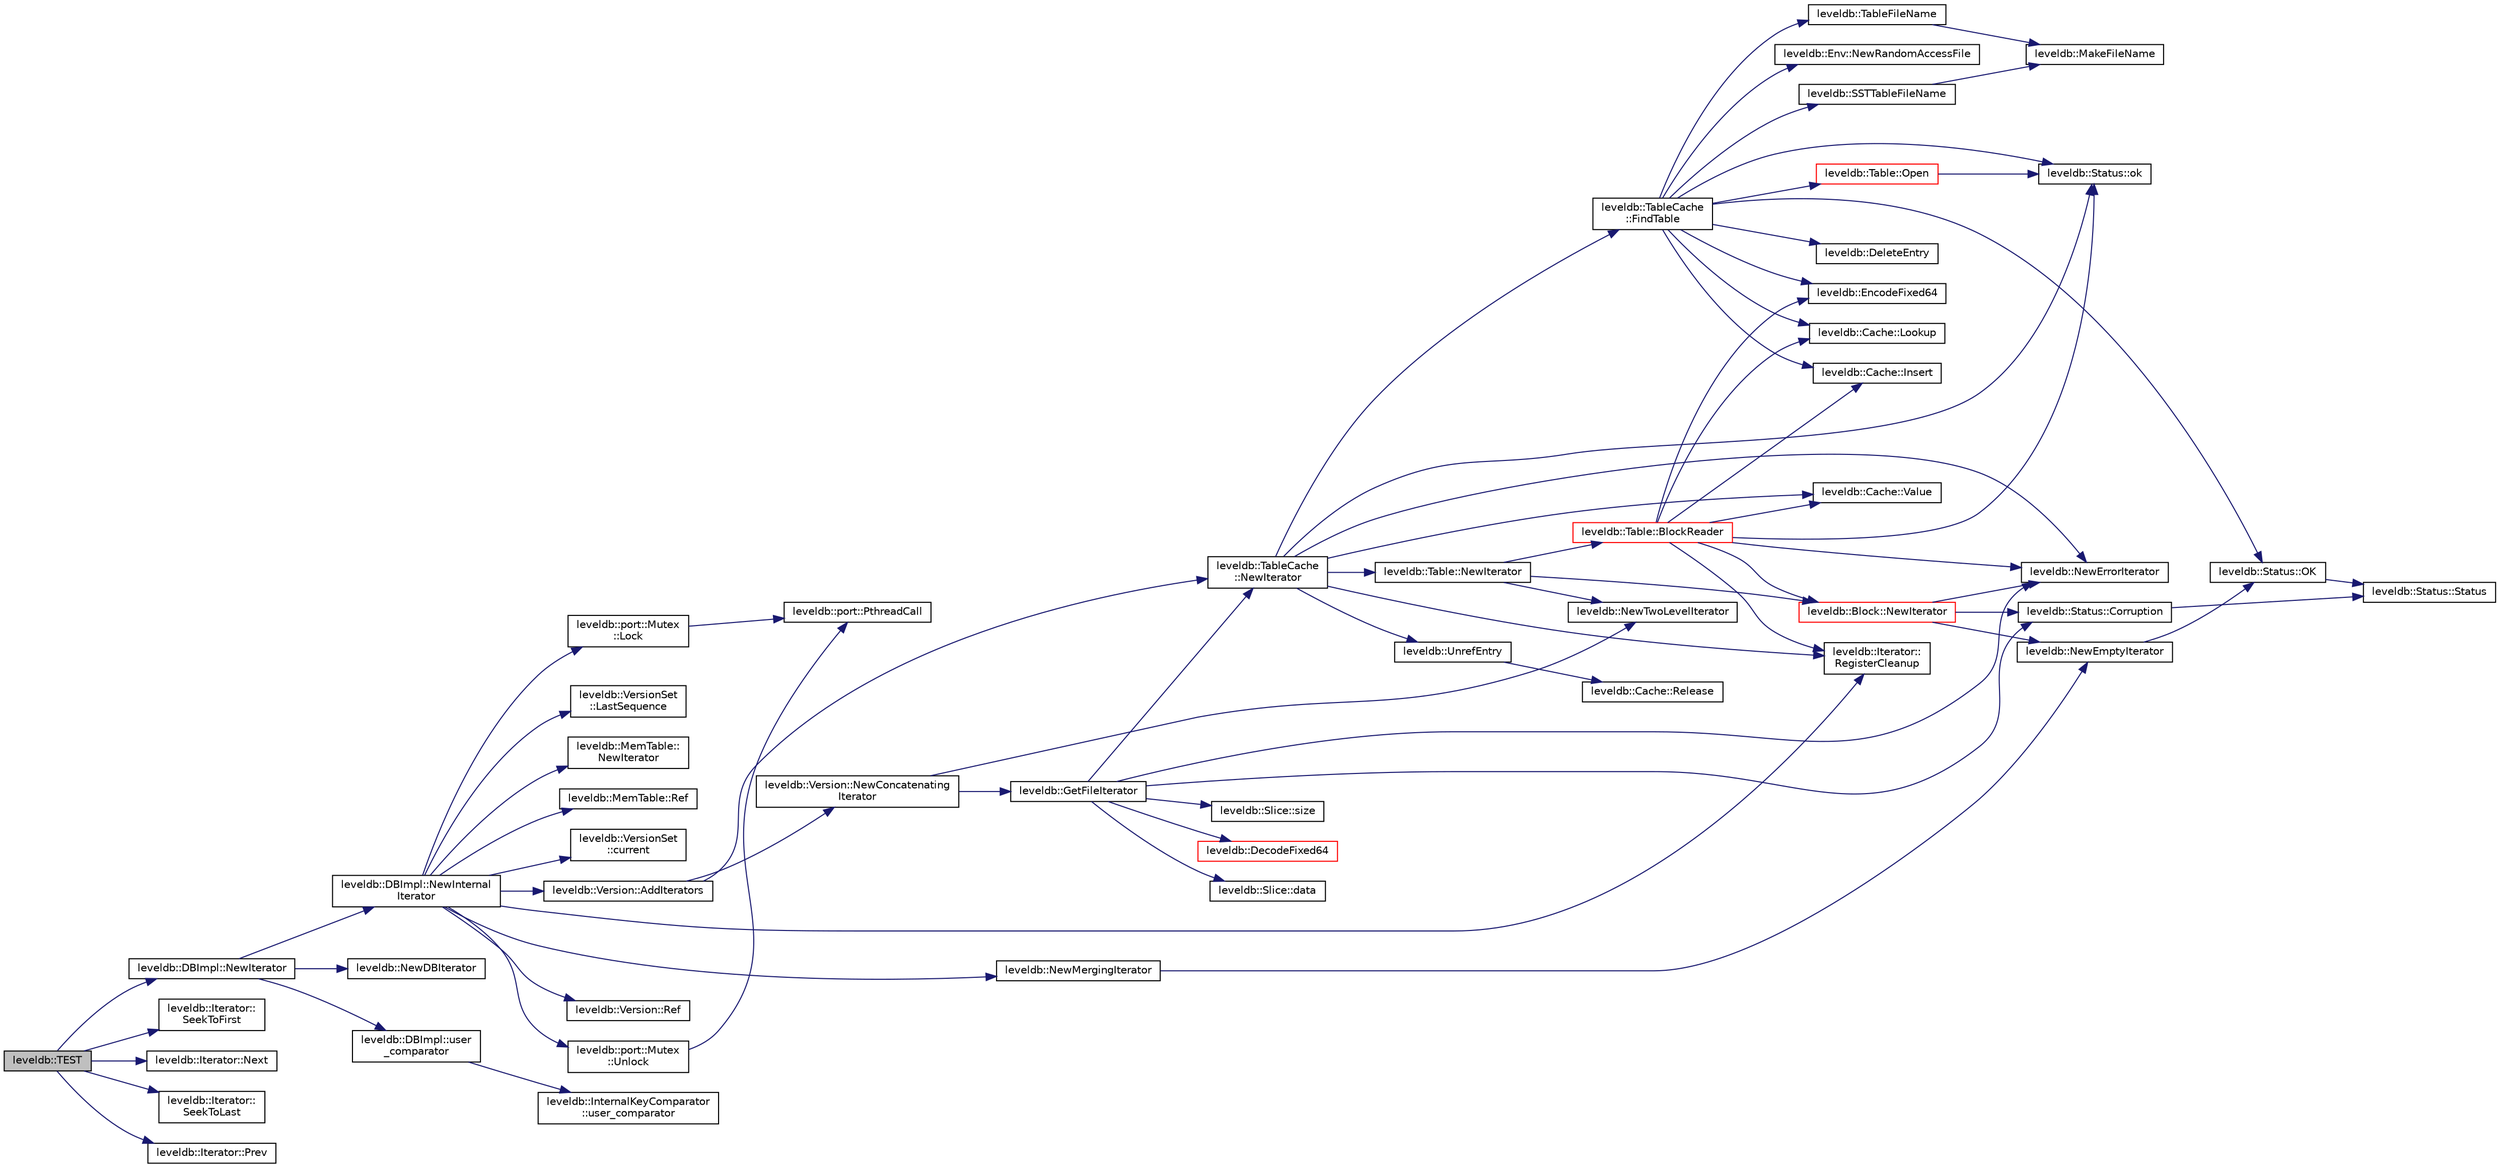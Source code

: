digraph "leveldb::TEST"
{
  edge [fontname="Helvetica",fontsize="10",labelfontname="Helvetica",labelfontsize="10"];
  node [fontname="Helvetica",fontsize="10",shape=record];
  rankdir="LR";
  Node1 [label="leveldb::TEST",height=0.2,width=0.4,color="black", fillcolor="grey75", style="filled" fontcolor="black"];
  Node1 -> Node2 [color="midnightblue",fontsize="10",style="solid"];
  Node2 [label="leveldb::DBImpl::NewIterator",height=0.2,width=0.4,color="black", fillcolor="white", style="filled",URL="$classleveldb_1_1_d_b_impl.html#ae955dc8f2a1c38588723a0882653cb58"];
  Node2 -> Node3 [color="midnightblue",fontsize="10",style="solid"];
  Node3 [label="leveldb::DBImpl::NewInternal\lIterator",height=0.2,width=0.4,color="black", fillcolor="white", style="filled",URL="$classleveldb_1_1_d_b_impl.html#a49b0e6bbb2eaaa17b0869dc4d4fce49d"];
  Node3 -> Node4 [color="midnightblue",fontsize="10",style="solid"];
  Node4 [label="leveldb::port::Mutex\l::Lock",height=0.2,width=0.4,color="black", fillcolor="white", style="filled",URL="$classleveldb_1_1port_1_1_mutex.html#a9a4da7195ce1802c077bc4d0035d4dd1"];
  Node4 -> Node5 [color="midnightblue",fontsize="10",style="solid"];
  Node5 [label="leveldb::port::PthreadCall",height=0.2,width=0.4,color="black", fillcolor="white", style="filled",URL="$namespaceleveldb_1_1port.html#a614e0b6f0b21d697fe4001dbe3d8798b"];
  Node3 -> Node6 [color="midnightblue",fontsize="10",style="solid"];
  Node6 [label="leveldb::VersionSet\l::LastSequence",height=0.2,width=0.4,color="black", fillcolor="white", style="filled",URL="$classleveldb_1_1_version_set.html#acbbb32422426416b0d5e58d35b151526"];
  Node3 -> Node7 [color="midnightblue",fontsize="10",style="solid"];
  Node7 [label="leveldb::MemTable::\lNewIterator",height=0.2,width=0.4,color="black", fillcolor="white", style="filled",URL="$classleveldb_1_1_mem_table.html#a396b8ba5e2ea0de25b666026f3b9235f"];
  Node3 -> Node8 [color="midnightblue",fontsize="10",style="solid"];
  Node8 [label="leveldb::MemTable::Ref",height=0.2,width=0.4,color="black", fillcolor="white", style="filled",URL="$classleveldb_1_1_mem_table.html#a332484cffd2ebc7d6a51f22eeeeeb71b"];
  Node3 -> Node9 [color="midnightblue",fontsize="10",style="solid"];
  Node9 [label="leveldb::VersionSet\l::current",height=0.2,width=0.4,color="black", fillcolor="white", style="filled",URL="$classleveldb_1_1_version_set.html#a500747b987e66c51116287f26cfd028c"];
  Node3 -> Node10 [color="midnightblue",fontsize="10",style="solid"];
  Node10 [label="leveldb::Version::AddIterators",height=0.2,width=0.4,color="black", fillcolor="white", style="filled",URL="$classleveldb_1_1_version.html#a035a0fa5bfe7ab84a711b1138b0b9a3d"];
  Node10 -> Node11 [color="midnightblue",fontsize="10",style="solid"];
  Node11 [label="leveldb::TableCache\l::NewIterator",height=0.2,width=0.4,color="black", fillcolor="white", style="filled",URL="$classleveldb_1_1_table_cache.html#afe8c83b1cbbf3bfc06c66a69611aa250"];
  Node11 -> Node12 [color="midnightblue",fontsize="10",style="solid"];
  Node12 [label="leveldb::TableCache\l::FindTable",height=0.2,width=0.4,color="black", fillcolor="white", style="filled",URL="$classleveldb_1_1_table_cache.html#a7bdef9bd0719fb33021e5a638b979309"];
  Node12 -> Node13 [color="midnightblue",fontsize="10",style="solid"];
  Node13 [label="leveldb::EncodeFixed64",height=0.2,width=0.4,color="black", fillcolor="white", style="filled",URL="$namespaceleveldb.html#a725a2c0ebf763116b4ca3fb78564ff70"];
  Node12 -> Node14 [color="midnightblue",fontsize="10",style="solid"];
  Node14 [label="leveldb::Cache::Lookup",height=0.2,width=0.4,color="black", fillcolor="white", style="filled",URL="$classleveldb_1_1_cache.html#af90785205182a25cf741dc13a48d76cb"];
  Node12 -> Node15 [color="midnightblue",fontsize="10",style="solid"];
  Node15 [label="leveldb::TableFileName",height=0.2,width=0.4,color="black", fillcolor="white", style="filled",URL="$namespaceleveldb.html#ac9107e52d0ead114d749dc4b06dfd3ec"];
  Node15 -> Node16 [color="midnightblue",fontsize="10",style="solid"];
  Node16 [label="leveldb::MakeFileName",height=0.2,width=0.4,color="black", fillcolor="white", style="filled",URL="$namespaceleveldb.html#a96df2d1ac438f65a90ba02abdb8eed3b"];
  Node12 -> Node17 [color="midnightblue",fontsize="10",style="solid"];
  Node17 [label="leveldb::Env::NewRandomAccessFile",height=0.2,width=0.4,color="black", fillcolor="white", style="filled",URL="$classleveldb_1_1_env.html#a1df3e0bb2d47ee914448df9bb9ca0734"];
  Node12 -> Node18 [color="midnightblue",fontsize="10",style="solid"];
  Node18 [label="leveldb::Status::ok",height=0.2,width=0.4,color="black", fillcolor="white", style="filled",URL="$classleveldb_1_1_status.html#ab31e89a858c766716e3dc952be857c65"];
  Node12 -> Node19 [color="midnightblue",fontsize="10",style="solid"];
  Node19 [label="leveldb::SSTTableFileName",height=0.2,width=0.4,color="black", fillcolor="white", style="filled",URL="$namespaceleveldb.html#aa3f12c506ffc9bf556b6cc2185313c1a"];
  Node19 -> Node16 [color="midnightblue",fontsize="10",style="solid"];
  Node12 -> Node20 [color="midnightblue",fontsize="10",style="solid"];
  Node20 [label="leveldb::Status::OK",height=0.2,width=0.4,color="black", fillcolor="white", style="filled",URL="$classleveldb_1_1_status.html#a8e3720d233281c874a53c17e081f51b3"];
  Node20 -> Node21 [color="midnightblue",fontsize="10",style="solid"];
  Node21 [label="leveldb::Status::Status",height=0.2,width=0.4,color="black", fillcolor="white", style="filled",URL="$classleveldb_1_1_status.html#a941ec793179e81df3032a612cfe5039f"];
  Node12 -> Node22 [color="midnightblue",fontsize="10",style="solid"];
  Node22 [label="leveldb::Table::Open",height=0.2,width=0.4,color="red", fillcolor="white", style="filled",URL="$classleveldb_1_1_table.html#aa25d0e074ab4de46e583522a8c0e9582"];
  Node22 -> Node18 [color="midnightblue",fontsize="10",style="solid"];
  Node12 -> Node23 [color="midnightblue",fontsize="10",style="solid"];
  Node23 [label="leveldb::Cache::Insert",height=0.2,width=0.4,color="black", fillcolor="white", style="filled",URL="$classleveldb_1_1_cache.html#af0b55b7fa0e64184fa62e0dbe9ba9eae"];
  Node12 -> Node24 [color="midnightblue",fontsize="10",style="solid"];
  Node24 [label="leveldb::DeleteEntry",height=0.2,width=0.4,color="black", fillcolor="white", style="filled",URL="$namespaceleveldb.html#ae1152d734df7c3bdf050111f0049cd7c"];
  Node11 -> Node18 [color="midnightblue",fontsize="10",style="solid"];
  Node11 -> Node25 [color="midnightblue",fontsize="10",style="solid"];
  Node25 [label="leveldb::NewErrorIterator",height=0.2,width=0.4,color="black", fillcolor="white", style="filled",URL="$namespaceleveldb.html#ab2c425a5fcb13b97e50e32c7b93186f5"];
  Node11 -> Node26 [color="midnightblue",fontsize="10",style="solid"];
  Node26 [label="leveldb::Cache::Value",height=0.2,width=0.4,color="black", fillcolor="white", style="filled",URL="$classleveldb_1_1_cache.html#a454920df8e68917adcf011dfb3538661"];
  Node11 -> Node27 [color="midnightblue",fontsize="10",style="solid"];
  Node27 [label="leveldb::Table::NewIterator",height=0.2,width=0.4,color="black", fillcolor="white", style="filled",URL="$classleveldb_1_1_table.html#ad354f57ece050ca0c5f42669b7c01cc2"];
  Node27 -> Node28 [color="midnightblue",fontsize="10",style="solid"];
  Node28 [label="leveldb::NewTwoLevelIterator",height=0.2,width=0.4,color="black", fillcolor="white", style="filled",URL="$namespaceleveldb.html#a44a9b2f992cf66b7046581b72a095ea1"];
  Node27 -> Node29 [color="midnightblue",fontsize="10",style="solid"];
  Node29 [label="leveldb::Block::NewIterator",height=0.2,width=0.4,color="red", fillcolor="white", style="filled",URL="$classleveldb_1_1_block.html#a336289029f37d18d31a1a3c178afc7b3"];
  Node29 -> Node25 [color="midnightblue",fontsize="10",style="solid"];
  Node29 -> Node30 [color="midnightblue",fontsize="10",style="solid"];
  Node30 [label="leveldb::Status::Corruption",height=0.2,width=0.4,color="black", fillcolor="white", style="filled",URL="$classleveldb_1_1_status.html#a755b1ee5b0029cf9ea1128f1cdff5855"];
  Node30 -> Node21 [color="midnightblue",fontsize="10",style="solid"];
  Node29 -> Node31 [color="midnightblue",fontsize="10",style="solid"];
  Node31 [label="leveldb::NewEmptyIterator",height=0.2,width=0.4,color="black", fillcolor="white", style="filled",URL="$namespaceleveldb.html#a3293c30e4a309a7293598b1db0f3e687"];
  Node31 -> Node20 [color="midnightblue",fontsize="10",style="solid"];
  Node27 -> Node32 [color="midnightblue",fontsize="10",style="solid"];
  Node32 [label="leveldb::Table::BlockReader",height=0.2,width=0.4,color="red", fillcolor="white", style="filled",URL="$classleveldb_1_1_table.html#a93b3e7e277493cbc63a55e2b141b1f30"];
  Node32 -> Node18 [color="midnightblue",fontsize="10",style="solid"];
  Node32 -> Node13 [color="midnightblue",fontsize="10",style="solid"];
  Node32 -> Node14 [color="midnightblue",fontsize="10",style="solid"];
  Node32 -> Node26 [color="midnightblue",fontsize="10",style="solid"];
  Node32 -> Node23 [color="midnightblue",fontsize="10",style="solid"];
  Node32 -> Node29 [color="midnightblue",fontsize="10",style="solid"];
  Node32 -> Node33 [color="midnightblue",fontsize="10",style="solid"];
  Node33 [label="leveldb::Iterator::\lRegisterCleanup",height=0.2,width=0.4,color="black", fillcolor="white", style="filled",URL="$classleveldb_1_1_iterator.html#a8c0281f9e4a2c9dceb37aad8128b636f"];
  Node32 -> Node25 [color="midnightblue",fontsize="10",style="solid"];
  Node11 -> Node33 [color="midnightblue",fontsize="10",style="solid"];
  Node11 -> Node34 [color="midnightblue",fontsize="10",style="solid"];
  Node34 [label="leveldb::UnrefEntry",height=0.2,width=0.4,color="black", fillcolor="white", style="filled",URL="$namespaceleveldb.html#a623e7ee79df088f3d37ebf5b55c906ba"];
  Node34 -> Node35 [color="midnightblue",fontsize="10",style="solid"];
  Node35 [label="leveldb::Cache::Release",height=0.2,width=0.4,color="black", fillcolor="white", style="filled",URL="$classleveldb_1_1_cache.html#a712618c8bf3bfa48b7bab1fbc23c3002"];
  Node10 -> Node36 [color="midnightblue",fontsize="10",style="solid"];
  Node36 [label="leveldb::Version::NewConcatenating\lIterator",height=0.2,width=0.4,color="black", fillcolor="white", style="filled",URL="$classleveldb_1_1_version.html#a3dbfd700f06c4e31d28a6c494d6345c9"];
  Node36 -> Node28 [color="midnightblue",fontsize="10",style="solid"];
  Node36 -> Node37 [color="midnightblue",fontsize="10",style="solid"];
  Node37 [label="leveldb::GetFileIterator",height=0.2,width=0.4,color="black", fillcolor="white", style="filled",URL="$namespaceleveldb.html#a90825bb2cdcea64469b179f6d9c5de00"];
  Node37 -> Node38 [color="midnightblue",fontsize="10",style="solid"];
  Node38 [label="leveldb::Slice::size",height=0.2,width=0.4,color="black", fillcolor="white", style="filled",URL="$classleveldb_1_1_slice.html#a947d3173f04f8a30553e89046daf91d5"];
  Node37 -> Node25 [color="midnightblue",fontsize="10",style="solid"];
  Node37 -> Node30 [color="midnightblue",fontsize="10",style="solid"];
  Node37 -> Node11 [color="midnightblue",fontsize="10",style="solid"];
  Node37 -> Node39 [color="midnightblue",fontsize="10",style="solid"];
  Node39 [label="leveldb::DecodeFixed64",height=0.2,width=0.4,color="red", fillcolor="white", style="filled",URL="$namespaceleveldb.html#a239098b0291873752d0be16633652825"];
  Node37 -> Node40 [color="midnightblue",fontsize="10",style="solid"];
  Node40 [label="leveldb::Slice::data",height=0.2,width=0.4,color="black", fillcolor="white", style="filled",URL="$classleveldb_1_1_slice.html#aa64861043d9deee6889461bf0593cf73"];
  Node3 -> Node41 [color="midnightblue",fontsize="10",style="solid"];
  Node41 [label="leveldb::NewMergingIterator",height=0.2,width=0.4,color="black", fillcolor="white", style="filled",URL="$namespaceleveldb.html#ab8bdbd2babe772234f8dee1bc4f44eb5"];
  Node41 -> Node31 [color="midnightblue",fontsize="10",style="solid"];
  Node3 -> Node42 [color="midnightblue",fontsize="10",style="solid"];
  Node42 [label="leveldb::Version::Ref",height=0.2,width=0.4,color="black", fillcolor="white", style="filled",URL="$classleveldb_1_1_version.html#ad237b446c7f7d9e63c4b7c162d6f0064"];
  Node3 -> Node33 [color="midnightblue",fontsize="10",style="solid"];
  Node3 -> Node43 [color="midnightblue",fontsize="10",style="solid"];
  Node43 [label="leveldb::port::Mutex\l::Unlock",height=0.2,width=0.4,color="black", fillcolor="white", style="filled",URL="$classleveldb_1_1port_1_1_mutex.html#a9d69a21c53dad7732b2006acf87f006b"];
  Node43 -> Node5 [color="midnightblue",fontsize="10",style="solid"];
  Node2 -> Node44 [color="midnightblue",fontsize="10",style="solid"];
  Node44 [label="leveldb::NewDBIterator",height=0.2,width=0.4,color="black", fillcolor="white", style="filled",URL="$namespaceleveldb.html#a0d4b256207f27afbf4ad03976fe0fae8"];
  Node2 -> Node45 [color="midnightblue",fontsize="10",style="solid"];
  Node45 [label="leveldb::DBImpl::user\l_comparator",height=0.2,width=0.4,color="black", fillcolor="white", style="filled",URL="$classleveldb_1_1_d_b_impl.html#ae44e6e6aa990419f17ee990245d2b51d"];
  Node45 -> Node46 [color="midnightblue",fontsize="10",style="solid"];
  Node46 [label="leveldb::InternalKeyComparator\l::user_comparator",height=0.2,width=0.4,color="black", fillcolor="white", style="filled",URL="$classleveldb_1_1_internal_key_comparator.html#a86ca575a4560bb76e2bcebc0618abd31"];
  Node1 -> Node47 [color="midnightblue",fontsize="10",style="solid"];
  Node47 [label="leveldb::Iterator::\lSeekToFirst",height=0.2,width=0.4,color="black", fillcolor="white", style="filled",URL="$classleveldb_1_1_iterator.html#a3594967cf26ddf1d37c7b886bb48627e"];
  Node1 -> Node48 [color="midnightblue",fontsize="10",style="solid"];
  Node48 [label="leveldb::Iterator::Next",height=0.2,width=0.4,color="black", fillcolor="white", style="filled",URL="$classleveldb_1_1_iterator.html#aea54a5ca7eb942eb15770820529410e7"];
  Node1 -> Node49 [color="midnightblue",fontsize="10",style="solid"];
  Node49 [label="leveldb::Iterator::\lSeekToLast",height=0.2,width=0.4,color="black", fillcolor="white", style="filled",URL="$classleveldb_1_1_iterator.html#a8ad637f0a759e6d94cca6c5b4db440d3"];
  Node1 -> Node50 [color="midnightblue",fontsize="10",style="solid"];
  Node50 [label="leveldb::Iterator::Prev",height=0.2,width=0.4,color="black", fillcolor="white", style="filled",URL="$classleveldb_1_1_iterator.html#a28798d802a203788587dc6adc5bc729e"];
}
